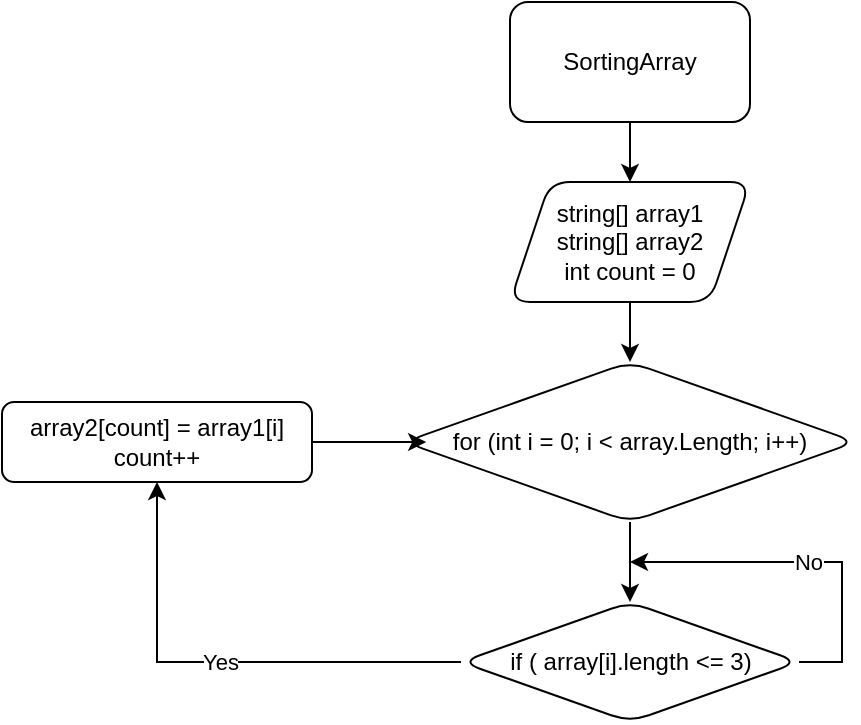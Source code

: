 <mxfile version="21.3.3" type="device">
  <diagram name="Страница 1" id="dM2CMxzIpyVJISFtfQio">
    <mxGraphModel dx="1386" dy="829" grid="1" gridSize="10" guides="1" tooltips="1" connect="1" arrows="1" fold="1" page="1" pageScale="1" pageWidth="827" pageHeight="1169" math="0" shadow="0">
      <root>
        <mxCell id="0" />
        <mxCell id="1" parent="0" />
        <mxCell id="PRdbYC0I6c1sBE2gXQkG-2" value="" style="edgeStyle=orthogonalEdgeStyle;rounded=0;orthogonalLoop=1;jettySize=auto;html=1;" edge="1" parent="1" source="m1WL2kWnascPwhgt5tSd-2" target="PRdbYC0I6c1sBE2gXQkG-1">
          <mxGeometry relative="1" as="geometry" />
        </mxCell>
        <mxCell id="m1WL2kWnascPwhgt5tSd-2" value="SortingArray" style="rounded=1;whiteSpace=wrap;html=1;" parent="1" vertex="1">
          <mxGeometry x="354" y="30" width="120" height="60" as="geometry" />
        </mxCell>
        <mxCell id="PRdbYC0I6c1sBE2gXQkG-4" value="" style="edgeStyle=orthogonalEdgeStyle;rounded=0;orthogonalLoop=1;jettySize=auto;html=1;" edge="1" parent="1" source="PRdbYC0I6c1sBE2gXQkG-1" target="PRdbYC0I6c1sBE2gXQkG-3">
          <mxGeometry relative="1" as="geometry" />
        </mxCell>
        <mxCell id="PRdbYC0I6c1sBE2gXQkG-1" value="string[] array1&lt;br&gt;string[] array2&lt;br&gt;int count = 0" style="shape=parallelogram;perimeter=parallelogramPerimeter;whiteSpace=wrap;html=1;fixedSize=1;rounded=1;" vertex="1" parent="1">
          <mxGeometry x="354" y="120" width="120" height="60" as="geometry" />
        </mxCell>
        <mxCell id="PRdbYC0I6c1sBE2gXQkG-6" value="" style="edgeStyle=orthogonalEdgeStyle;rounded=0;orthogonalLoop=1;jettySize=auto;html=1;" edge="1" parent="1" source="PRdbYC0I6c1sBE2gXQkG-3" target="PRdbYC0I6c1sBE2gXQkG-5">
          <mxGeometry relative="1" as="geometry" />
        </mxCell>
        <mxCell id="PRdbYC0I6c1sBE2gXQkG-3" value="for (int i = 0; i &amp;lt; array.Length; i++)" style="rhombus;whiteSpace=wrap;html=1;rounded=1;" vertex="1" parent="1">
          <mxGeometry x="301" y="210" width="226" height="80" as="geometry" />
        </mxCell>
        <mxCell id="PRdbYC0I6c1sBE2gXQkG-7" value="No" style="edgeStyle=orthogonalEdgeStyle;rounded=0;orthogonalLoop=1;jettySize=auto;html=1;" edge="1" parent="1" source="PRdbYC0I6c1sBE2gXQkG-5">
          <mxGeometry relative="1" as="geometry">
            <mxPoint x="414" y="310" as="targetPoint" />
            <Array as="points">
              <mxPoint x="520" y="360" />
              <mxPoint x="520" y="310" />
            </Array>
          </mxGeometry>
        </mxCell>
        <mxCell id="PRdbYC0I6c1sBE2gXQkG-9" value="Yes" style="edgeStyle=orthogonalEdgeStyle;rounded=0;orthogonalLoop=1;jettySize=auto;html=1;" edge="1" parent="1" source="PRdbYC0I6c1sBE2gXQkG-5" target="PRdbYC0I6c1sBE2gXQkG-8">
          <mxGeometry relative="1" as="geometry" />
        </mxCell>
        <mxCell id="PRdbYC0I6c1sBE2gXQkG-5" value="if ( array[i].length &amp;lt;= 3)" style="rhombus;whiteSpace=wrap;html=1;rounded=1;" vertex="1" parent="1">
          <mxGeometry x="329.5" y="330" width="169" height="60" as="geometry" />
        </mxCell>
        <mxCell id="PRdbYC0I6c1sBE2gXQkG-10" style="edgeStyle=orthogonalEdgeStyle;rounded=0;orthogonalLoop=1;jettySize=auto;html=1;entryX=0.049;entryY=0.5;entryDx=0;entryDy=0;entryPerimeter=0;" edge="1" parent="1" source="PRdbYC0I6c1sBE2gXQkG-8" target="PRdbYC0I6c1sBE2gXQkG-3">
          <mxGeometry relative="1" as="geometry" />
        </mxCell>
        <mxCell id="PRdbYC0I6c1sBE2gXQkG-8" value="array2[count] = array1[i]&lt;br&gt;count++" style="whiteSpace=wrap;html=1;rounded=1;" vertex="1" parent="1">
          <mxGeometry x="100" y="230" width="155" height="40" as="geometry" />
        </mxCell>
      </root>
    </mxGraphModel>
  </diagram>
</mxfile>
